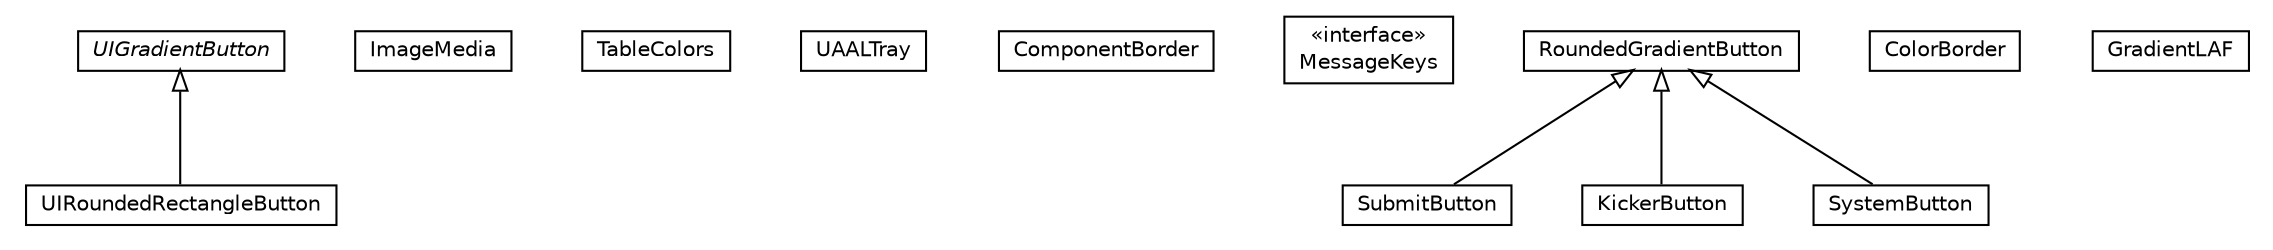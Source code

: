 #!/usr/local/bin/dot
#
# Class diagram 
# Generated by UMLGraph version 5.1 (http://www.umlgraph.org/)
#

digraph G {
	edge [fontname="Helvetica",fontsize=10,labelfontname="Helvetica",labelfontsize=10];
	node [fontname="Helvetica",fontsize=10,shape=plaintext];
	nodesep=0.25;
	ranksep=0.5;
	// org.universAAL.ui.gui.swing.bluesteelLAF.support.UIRoundedRectangleButton
	c1109218 [label=<<table title="org.universAAL.ui.gui.swing.bluesteelLAF.support.UIRoundedRectangleButton" border="0" cellborder="1" cellspacing="0" cellpadding="2" port="p" href="./UIRoundedRectangleButton.html">
		<tr><td><table border="0" cellspacing="0" cellpadding="1">
<tr><td align="center" balign="center"> UIRoundedRectangleButton </td></tr>
		</table></td></tr>
		</table>>, fontname="Helvetica", fontcolor="black", fontsize=10.0];
	// org.universAAL.ui.gui.swing.bluesteelLAF.support.ImageMedia
	c1109219 [label=<<table title="org.universAAL.ui.gui.swing.bluesteelLAF.support.ImageMedia" border="0" cellborder="1" cellspacing="0" cellpadding="2" port="p" href="./ImageMedia.html">
		<tr><td><table border="0" cellspacing="0" cellpadding="1">
<tr><td align="center" balign="center"> ImageMedia </td></tr>
		</table></td></tr>
		</table>>, fontname="Helvetica", fontcolor="black", fontsize=10.0];
	// org.universAAL.ui.gui.swing.bluesteelLAF.support.TableColors
	c1109220 [label=<<table title="org.universAAL.ui.gui.swing.bluesteelLAF.support.TableColors" border="0" cellborder="1" cellspacing="0" cellpadding="2" port="p" href="./TableColors.html">
		<tr><td><table border="0" cellspacing="0" cellpadding="1">
<tr><td align="center" balign="center"> TableColors </td></tr>
		</table></td></tr>
		</table>>, fontname="Helvetica", fontcolor="black", fontsize=10.0];
	// org.universAAL.ui.gui.swing.bluesteelLAF.support.UAALTray
	c1109221 [label=<<table title="org.universAAL.ui.gui.swing.bluesteelLAF.support.UAALTray" border="0" cellborder="1" cellspacing="0" cellpadding="2" port="p" href="./UAALTray.html">
		<tr><td><table border="0" cellspacing="0" cellpadding="1">
<tr><td align="center" balign="center"> UAALTray </td></tr>
		</table></td></tr>
		</table>>, fontname="Helvetica", fontcolor="black", fontsize=10.0];
	// org.universAAL.ui.gui.swing.bluesteelLAF.support.ComponentBorder
	c1109222 [label=<<table title="org.universAAL.ui.gui.swing.bluesteelLAF.support.ComponentBorder" border="0" cellborder="1" cellspacing="0" cellpadding="2" port="p" href="./ComponentBorder.html">
		<tr><td><table border="0" cellspacing="0" cellpadding="1">
<tr><td align="center" balign="center"> ComponentBorder </td></tr>
		</table></td></tr>
		</table>>, fontname="Helvetica", fontcolor="black", fontsize=10.0];
	// org.universAAL.ui.gui.swing.bluesteelLAF.support.MessageKeys
	c1109223 [label=<<table title="org.universAAL.ui.gui.swing.bluesteelLAF.support.MessageKeys" border="0" cellborder="1" cellspacing="0" cellpadding="2" port="p" href="./MessageKeys.html">
		<tr><td><table border="0" cellspacing="0" cellpadding="1">
<tr><td align="center" balign="center"> &#171;interface&#187; </td></tr>
<tr><td align="center" balign="center"> MessageKeys </td></tr>
		</table></td></tr>
		</table>>, fontname="Helvetica", fontcolor="black", fontsize=10.0];
	// org.universAAL.ui.gui.swing.bluesteelLAF.support.SubmitButton
	c1109224 [label=<<table title="org.universAAL.ui.gui.swing.bluesteelLAF.support.SubmitButton" border="0" cellborder="1" cellspacing="0" cellpadding="2" port="p" href="./SubmitButton.html">
		<tr><td><table border="0" cellspacing="0" cellpadding="1">
<tr><td align="center" balign="center"> SubmitButton </td></tr>
		</table></td></tr>
		</table>>, fontname="Helvetica", fontcolor="black", fontsize=10.0];
	// org.universAAL.ui.gui.swing.bluesteelLAF.support.KickerButton
	c1109225 [label=<<table title="org.universAAL.ui.gui.swing.bluesteelLAF.support.KickerButton" border="0" cellborder="1" cellspacing="0" cellpadding="2" port="p" href="./KickerButton.html">
		<tr><td><table border="0" cellspacing="0" cellpadding="1">
<tr><td align="center" balign="center"> KickerButton </td></tr>
		</table></td></tr>
		</table>>, fontname="Helvetica", fontcolor="black", fontsize=10.0];
	// org.universAAL.ui.gui.swing.bluesteelLAF.support.ColorBorder
	c1109226 [label=<<table title="org.universAAL.ui.gui.swing.bluesteelLAF.support.ColorBorder" border="0" cellborder="1" cellspacing="0" cellpadding="2" port="p" href="./ColorBorder.html">
		<tr><td><table border="0" cellspacing="0" cellpadding="1">
<tr><td align="center" balign="center"> ColorBorder </td></tr>
		</table></td></tr>
		</table>>, fontname="Helvetica", fontcolor="black", fontsize=10.0];
	// org.universAAL.ui.gui.swing.bluesteelLAF.support.RoundedGradientButton
	c1109227 [label=<<table title="org.universAAL.ui.gui.swing.bluesteelLAF.support.RoundedGradientButton" border="0" cellborder="1" cellspacing="0" cellpadding="2" port="p" href="./RoundedGradientButton.html">
		<tr><td><table border="0" cellspacing="0" cellpadding="1">
<tr><td align="center" balign="center"> RoundedGradientButton </td></tr>
		</table></td></tr>
		</table>>, fontname="Helvetica", fontcolor="black", fontsize=10.0];
	// org.universAAL.ui.gui.swing.bluesteelLAF.support.SystemButton
	c1109228 [label=<<table title="org.universAAL.ui.gui.swing.bluesteelLAF.support.SystemButton" border="0" cellborder="1" cellspacing="0" cellpadding="2" port="p" href="./SystemButton.html">
		<tr><td><table border="0" cellspacing="0" cellpadding="1">
<tr><td align="center" balign="center"> SystemButton </td></tr>
		</table></td></tr>
		</table>>, fontname="Helvetica", fontcolor="black", fontsize=10.0];
	// org.universAAL.ui.gui.swing.bluesteelLAF.support.GradientLAF
	c1109229 [label=<<table title="org.universAAL.ui.gui.swing.bluesteelLAF.support.GradientLAF" border="0" cellborder="1" cellspacing="0" cellpadding="2" port="p" href="./GradientLAF.html">
		<tr><td><table border="0" cellspacing="0" cellpadding="1">
<tr><td align="center" balign="center"> GradientLAF </td></tr>
		</table></td></tr>
		</table>>, fontname="Helvetica", fontcolor="black", fontsize=10.0];
	//org.universAAL.ui.gui.swing.bluesteelLAF.support.UIRoundedRectangleButton extends org.universAAL.ui.gui.swing.bluesteelLAF.support.UIGradientButton
	c1109751:p -> c1109218:p [dir=back,arrowtail=empty];
	//org.universAAL.ui.gui.swing.bluesteelLAF.support.SubmitButton extends org.universAAL.ui.gui.swing.bluesteelLAF.support.RoundedGradientButton
	c1109227:p -> c1109224:p [dir=back,arrowtail=empty];
	//org.universAAL.ui.gui.swing.bluesteelLAF.support.KickerButton extends org.universAAL.ui.gui.swing.bluesteelLAF.support.RoundedGradientButton
	c1109227:p -> c1109225:p [dir=back,arrowtail=empty];
	//org.universAAL.ui.gui.swing.bluesteelLAF.support.SystemButton extends org.universAAL.ui.gui.swing.bluesteelLAF.support.RoundedGradientButton
	c1109227:p -> c1109228:p [dir=back,arrowtail=empty];
	// org.universAAL.ui.gui.swing.bluesteelLAF.support.UIGradientButton
	c1109751 [label=<<table title="org.universAAL.ui.gui.swing.bluesteelLAF.support.UIGradientButton" border="0" cellborder="1" cellspacing="0" cellpadding="2" port="p" href="http://java.sun.com/j2se/1.4.2/docs/api/org/universAAL/ui/gui/swing/bluesteelLAF/support/UIGradientButton.html">
		<tr><td><table border="0" cellspacing="0" cellpadding="1">
<tr><td align="center" balign="center"><font face="Helvetica-Oblique"> UIGradientButton </font></td></tr>
		</table></td></tr>
		</table>>, fontname="Helvetica", fontcolor="black", fontsize=10.0];
}

